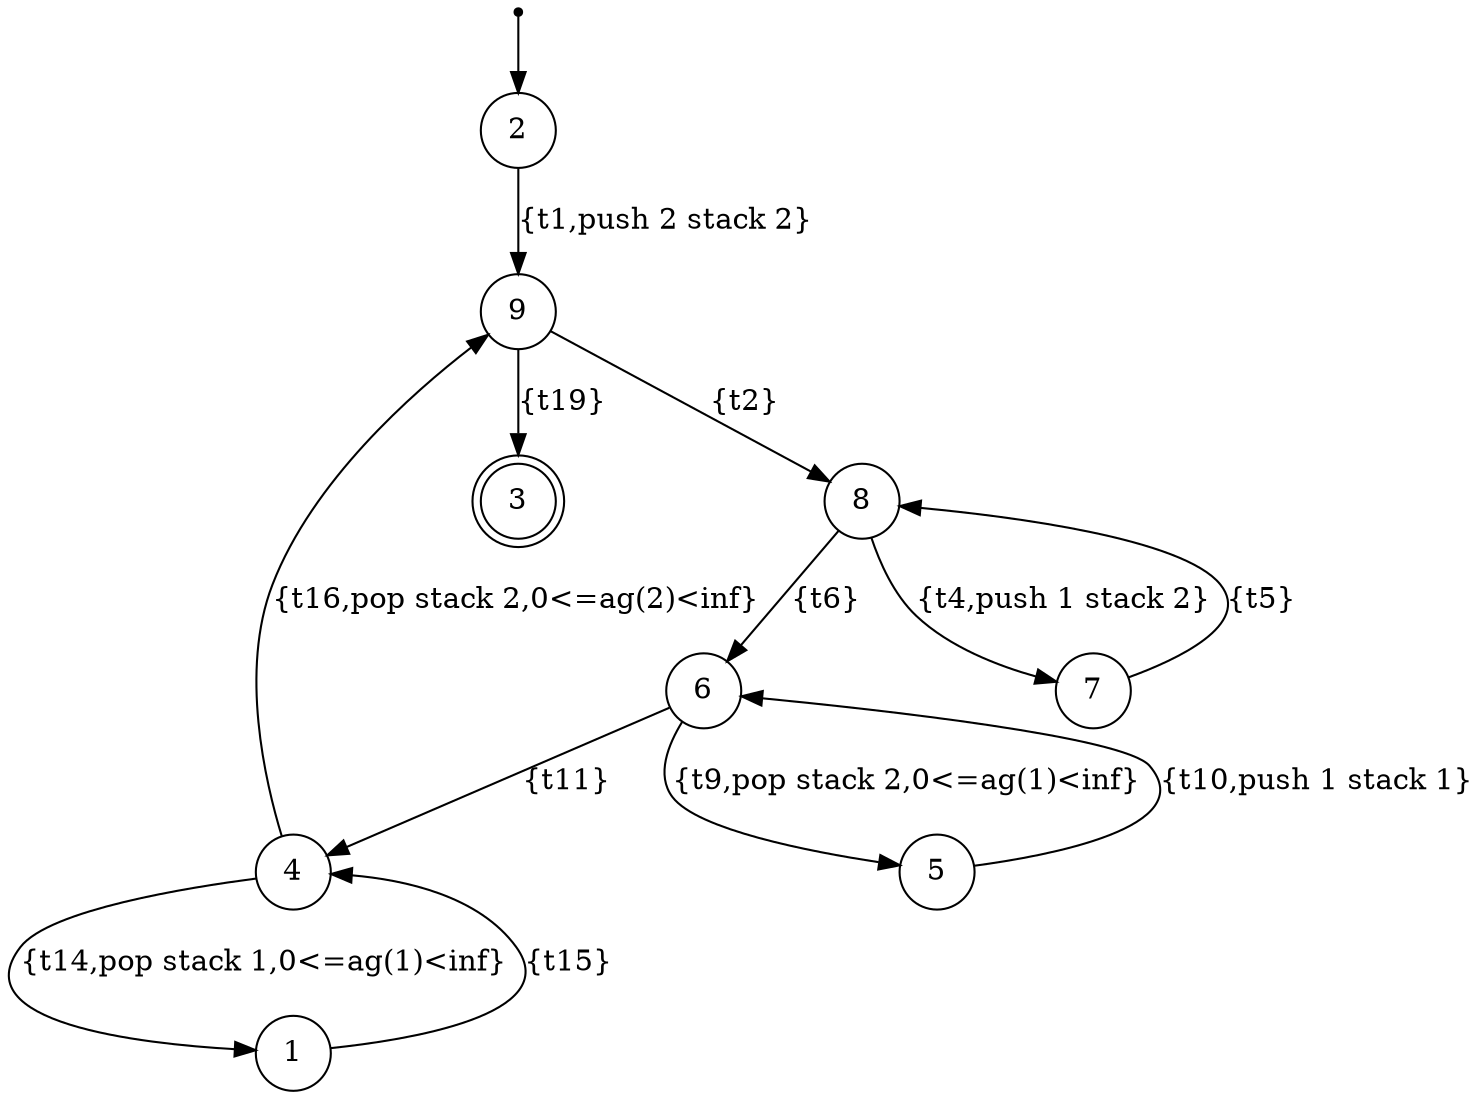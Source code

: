 digraph finite_state_machine {
	node [shape = point ]; qi0;
	node [shape = doublecircle];3;
	node [shape=circle];
	qi0 -> 2;
	1 -> 4 [ label = "{t15}" ];
	4 -> 1 [ label = "{t14,pop stack 1,0<=ag(1)<inf}" ];
	2 -> 9 [ label = "{t1,push 2 stack 2}" ];
	9 -> 3 [ label = "{t19}" ];
	4 -> 9 [ label = "{t16,pop stack 2,0<=ag(2)<inf}" ];
	8 -> 6 [ label = "{t6}" ];
	6 -> 4 [ label = "{t11}" ];
	5 -> 6 [ label = "{t10,push 1 stack 1}" ];
	6 -> 5 [ label = "{t9,pop stack 2,0<=ag(1)<inf}" ];
	7 -> 8 [ label = "{t5}" ];
	8 -> 7 [ label = "{t4,push 1 stack 2}" ];
	9 -> 8 [ label = "{t2}" ];
}